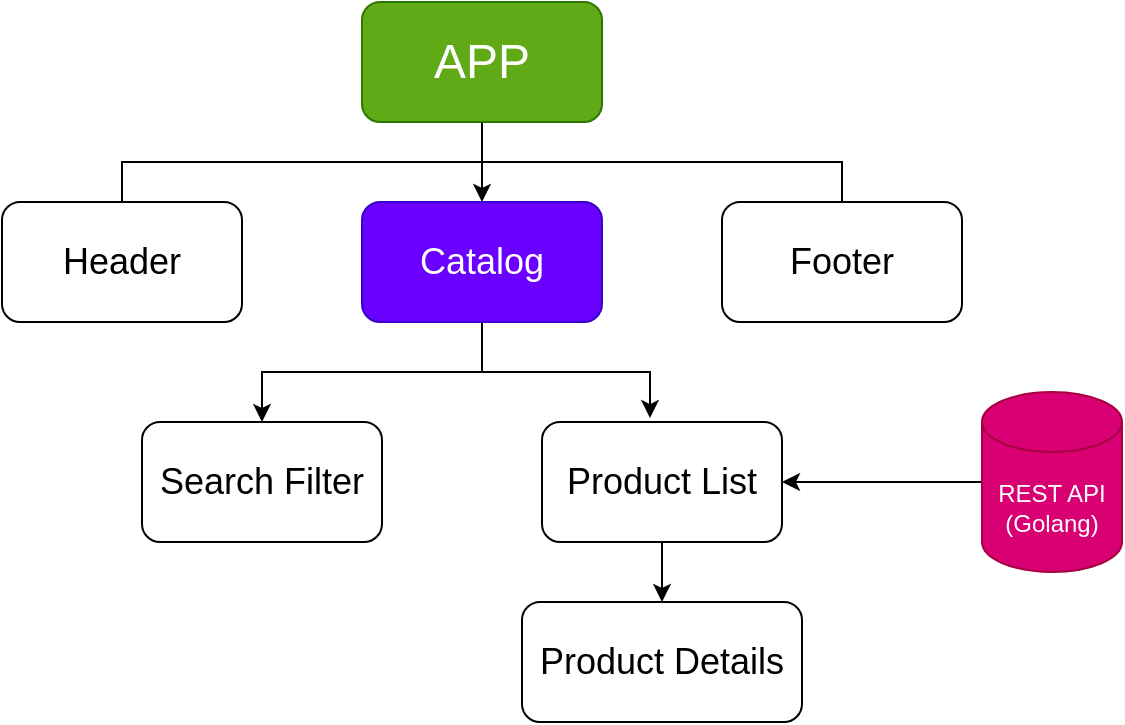 <mxfile version="14.5.1" type="device"><diagram id="bzI2v5tstd5SgbnQWru8" name="Página-1"><mxGraphModel dx="852" dy="494" grid="1" gridSize="10" guides="1" tooltips="1" connect="1" arrows="1" fold="1" page="1" pageScale="1" pageWidth="1000" pageHeight="700" math="0" shadow="0"><root><mxCell id="0"/><mxCell id="1" parent="0"/><mxCell id="SBoeo6RHkc-HVIiStIe9-5" style="edgeStyle=orthogonalEdgeStyle;rounded=0;orthogonalLoop=1;jettySize=auto;html=1;exitX=0.5;exitY=1;exitDx=0;exitDy=0;entryX=0.5;entryY=0;entryDx=0;entryDy=0;" edge="1" parent="1" source="SBoeo6RHkc-HVIiStIe9-1" target="SBoeo6RHkc-HVIiStIe9-3"><mxGeometry relative="1" as="geometry"/></mxCell><mxCell id="SBoeo6RHkc-HVIiStIe9-10" style="edgeStyle=orthogonalEdgeStyle;rounded=0;orthogonalLoop=1;jettySize=auto;html=1;entryX=0.5;entryY=0.167;entryDx=0;entryDy=0;entryPerimeter=0;exitX=0.5;exitY=0;exitDx=0;exitDy=0;" edge="1" parent="1" source="SBoeo6RHkc-HVIiStIe9-4" target="SBoeo6RHkc-HVIiStIe9-2"><mxGeometry relative="1" as="geometry"><mxPoint x="600" y="140" as="sourcePoint"/><Array as="points"><mxPoint x="600" y="140"/><mxPoint x="240" y="140"/></Array></mxGeometry></mxCell><mxCell id="SBoeo6RHkc-HVIiStIe9-1" value="&lt;font style=&quot;font-size: 24px&quot;&gt;APP&lt;/font&gt;" style="rounded=1;whiteSpace=wrap;html=1;fillColor=#60a917;strokeColor=#2D7600;fontColor=#ffffff;" vertex="1" parent="1"><mxGeometry x="360" y="60" width="120" height="60" as="geometry"/></mxCell><mxCell id="SBoeo6RHkc-HVIiStIe9-2" value="&lt;font style=&quot;font-size: 18px&quot;&gt;Header&lt;/font&gt;" style="rounded=1;whiteSpace=wrap;html=1;" vertex="1" parent="1"><mxGeometry x="180" y="160" width="120" height="60" as="geometry"/></mxCell><mxCell id="SBoeo6RHkc-HVIiStIe9-15" style="edgeStyle=orthogonalEdgeStyle;rounded=0;orthogonalLoop=1;jettySize=auto;html=1;exitX=0.5;exitY=1;exitDx=0;exitDy=0;entryX=0.5;entryY=0;entryDx=0;entryDy=0;" edge="1" parent="1" source="SBoeo6RHkc-HVIiStIe9-3" target="SBoeo6RHkc-HVIiStIe9-12"><mxGeometry relative="1" as="geometry"/></mxCell><mxCell id="SBoeo6RHkc-HVIiStIe9-16" style="edgeStyle=orthogonalEdgeStyle;rounded=0;orthogonalLoop=1;jettySize=auto;html=1;exitX=0.5;exitY=1;exitDx=0;exitDy=0;entryX=0.45;entryY=-0.033;entryDx=0;entryDy=0;entryPerimeter=0;" edge="1" parent="1" source="SBoeo6RHkc-HVIiStIe9-3" target="SBoeo6RHkc-HVIiStIe9-13"><mxGeometry relative="1" as="geometry"/></mxCell><mxCell id="SBoeo6RHkc-HVIiStIe9-3" value="&lt;font style=&quot;font-size: 18px&quot;&gt;Catalog&lt;/font&gt;" style="rounded=1;whiteSpace=wrap;html=1;fillColor=#6a00ff;strokeColor=#3700CC;fontColor=#ffffff;" vertex="1" parent="1"><mxGeometry x="360" y="160" width="120" height="60" as="geometry"/></mxCell><mxCell id="SBoeo6RHkc-HVIiStIe9-4" value="&lt;font style=&quot;font-size: 18px&quot;&gt;Footer&lt;/font&gt;" style="rounded=1;whiteSpace=wrap;html=1;" vertex="1" parent="1"><mxGeometry x="540" y="160" width="120" height="60" as="geometry"/></mxCell><mxCell id="SBoeo6RHkc-HVIiStIe9-12" value="&lt;font style=&quot;font-size: 18px&quot;&gt;Search Filter&lt;/font&gt;" style="rounded=1;whiteSpace=wrap;html=1;" vertex="1" parent="1"><mxGeometry x="250" y="270" width="120" height="60" as="geometry"/></mxCell><mxCell id="SBoeo6RHkc-HVIiStIe9-18" style="edgeStyle=orthogonalEdgeStyle;rounded=0;orthogonalLoop=1;jettySize=auto;html=1;exitX=0.5;exitY=1;exitDx=0;exitDy=0;entryX=0.5;entryY=0;entryDx=0;entryDy=0;" edge="1" parent="1" source="SBoeo6RHkc-HVIiStIe9-13" target="SBoeo6RHkc-HVIiStIe9-17"><mxGeometry relative="1" as="geometry"/></mxCell><mxCell id="SBoeo6RHkc-HVIiStIe9-13" value="&lt;font style=&quot;font-size: 18px&quot;&gt;Product List&lt;/font&gt;" style="rounded=1;whiteSpace=wrap;html=1;" vertex="1" parent="1"><mxGeometry x="450" y="270" width="120" height="60" as="geometry"/></mxCell><mxCell id="SBoeo6RHkc-HVIiStIe9-17" value="&lt;font style=&quot;font-size: 18px&quot;&gt;Product Details&lt;/font&gt;" style="rounded=1;whiteSpace=wrap;html=1;" vertex="1" parent="1"><mxGeometry x="440" y="360" width="140" height="60" as="geometry"/></mxCell><mxCell id="SBoeo6RHkc-HVIiStIe9-22" style="edgeStyle=orthogonalEdgeStyle;rounded=0;orthogonalLoop=1;jettySize=auto;html=1;exitX=0;exitY=0.5;exitDx=0;exitDy=0;exitPerimeter=0;entryX=1;entryY=0.5;entryDx=0;entryDy=0;" edge="1" parent="1" source="SBoeo6RHkc-HVIiStIe9-19" target="SBoeo6RHkc-HVIiStIe9-13"><mxGeometry relative="1" as="geometry"/></mxCell><mxCell id="SBoeo6RHkc-HVIiStIe9-19" value="REST API&lt;br&gt;(Golang)" style="shape=cylinder3;whiteSpace=wrap;html=1;boundedLbl=1;backgroundOutline=1;size=15;fillColor=#d80073;strokeColor=#A50040;fontColor=#ffffff;" vertex="1" parent="1"><mxGeometry x="670" y="255" width="70" height="90" as="geometry"/></mxCell></root></mxGraphModel></diagram></mxfile>